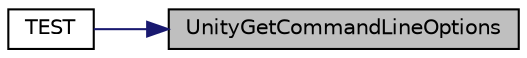 digraph "UnityGetCommandLineOptions"
{
 // LATEX_PDF_SIZE
  edge [fontname="Helvetica",fontsize="10",labelfontname="Helvetica",labelfontsize="10"];
  node [fontname="Helvetica",fontsize="10",shape=record];
  rankdir="RL";
  Node1 [label="UnityGetCommandLineOptions",height=0.2,width=0.4,color="black", fillcolor="grey75", style="filled", fontcolor="black",tooltip=" "];
  Node1 -> Node2 [dir="back",color="midnightblue",fontsize="10",style="solid"];
  Node2 [label="TEST",height=0.2,width=0.4,color="black", fillcolor="white", style="filled",URL="$d9/d77/a00095.html#a6dd5f3f906e49b2cc859da9a68fb5c2c",tooltip=" "];
}

